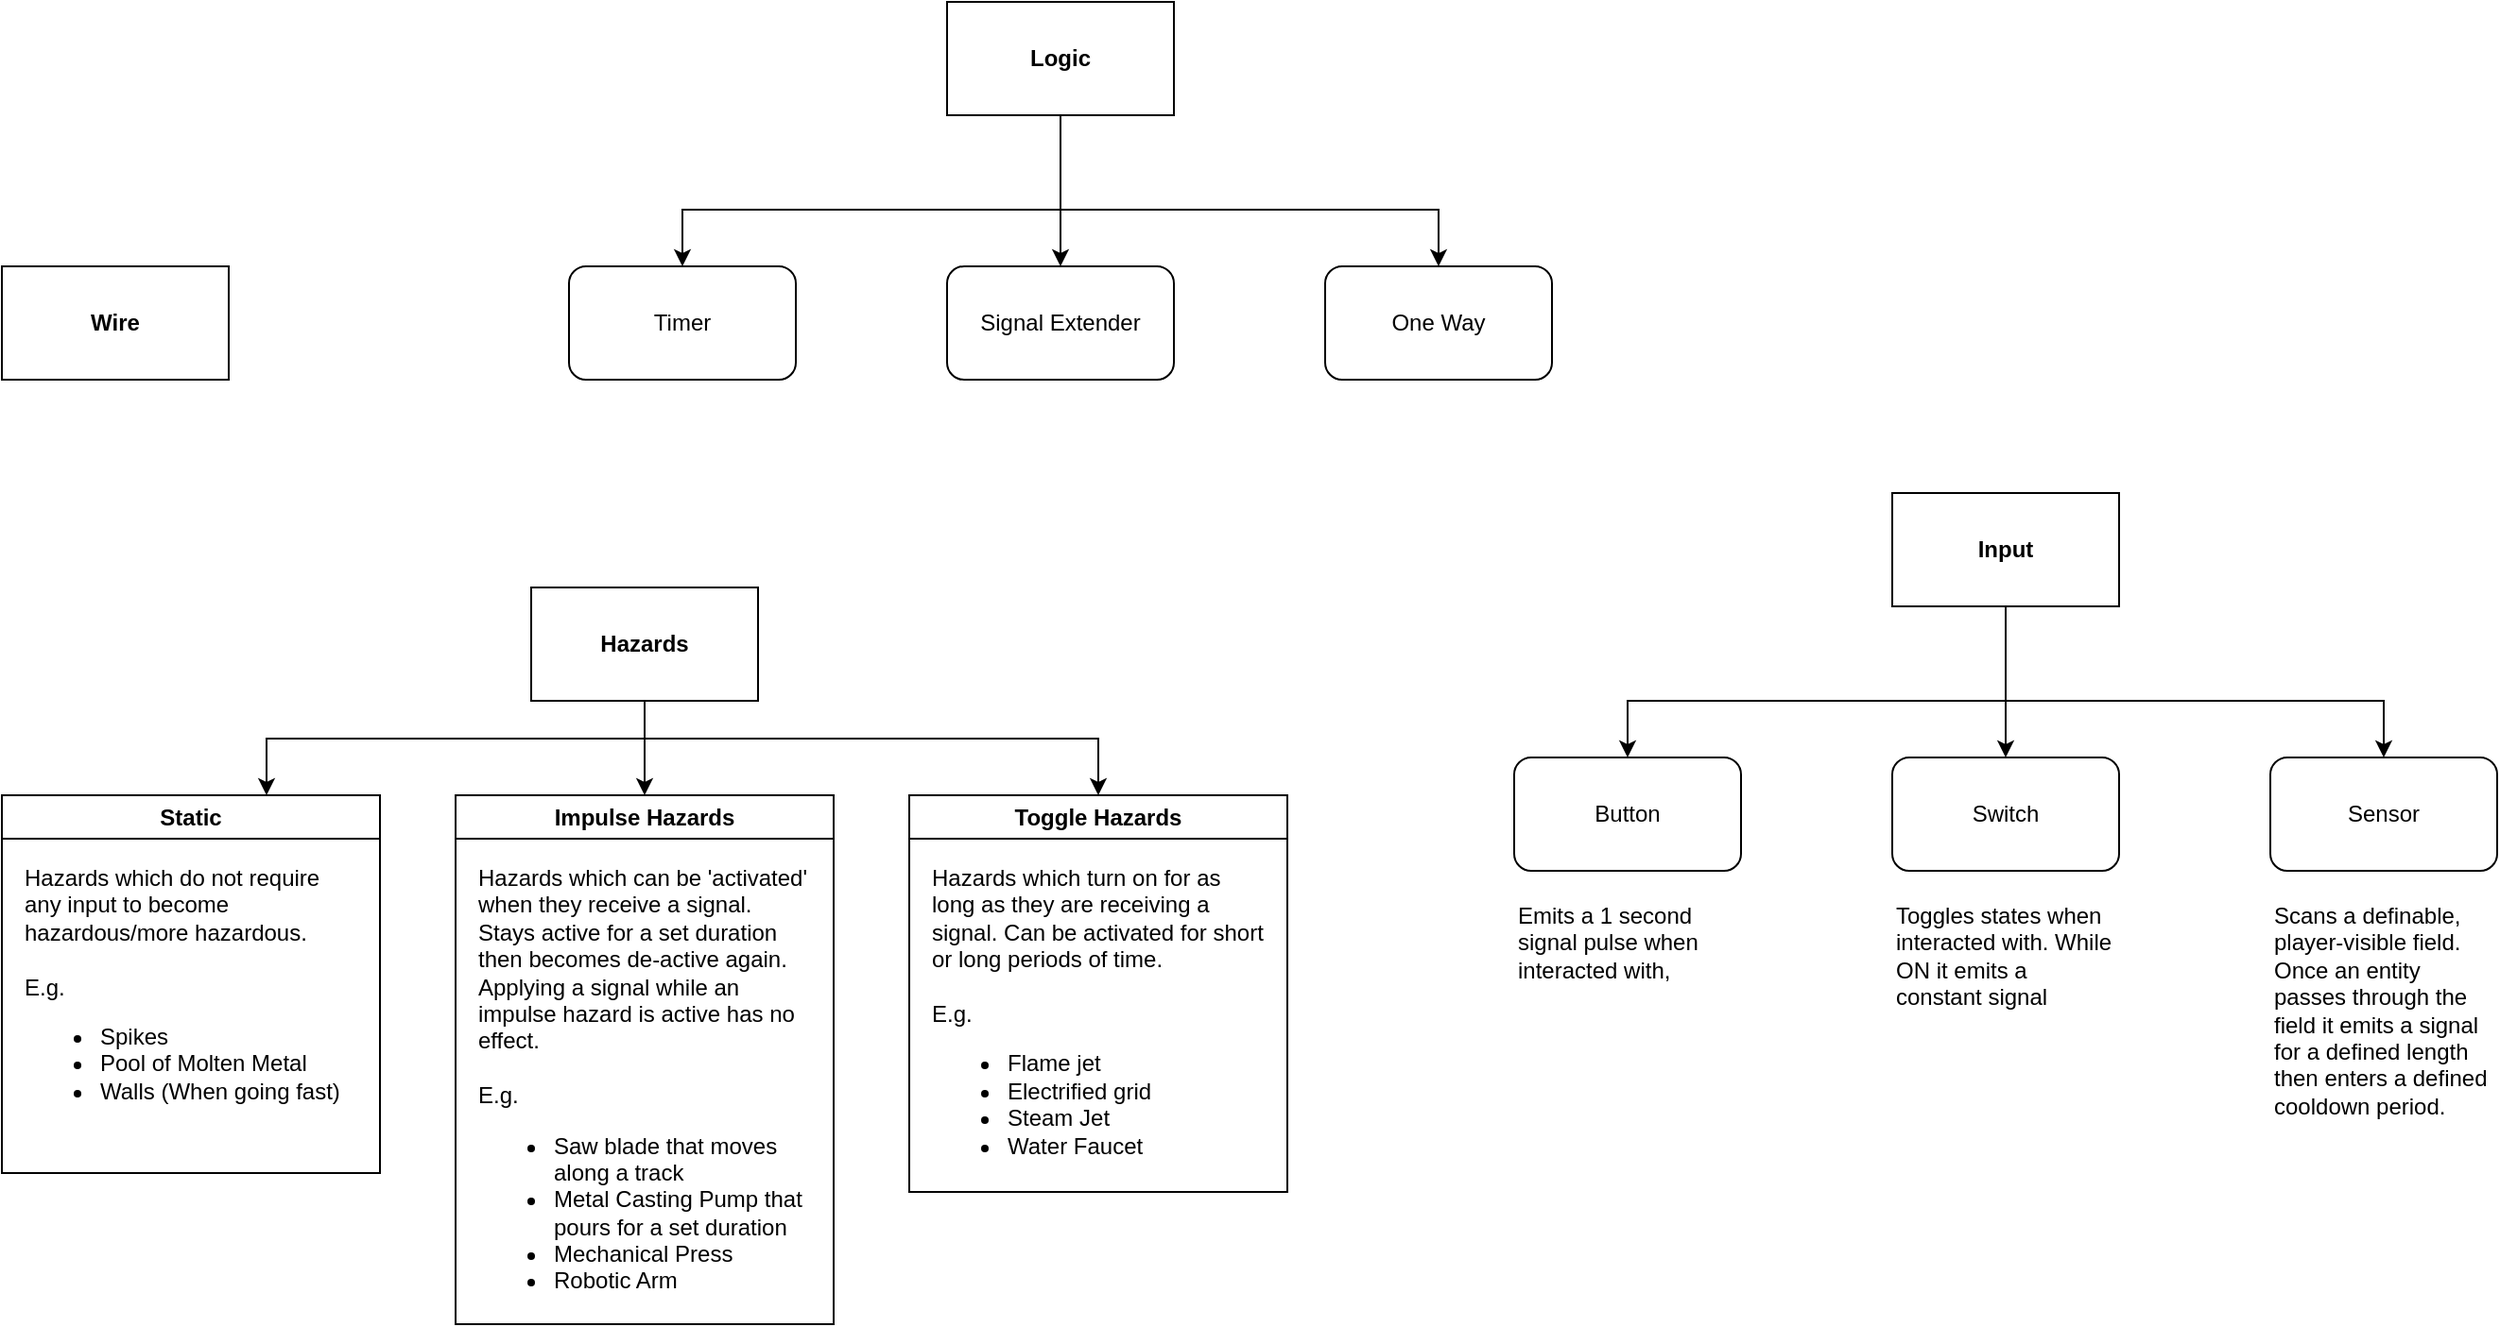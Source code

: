 <mxfile version="22.1.4" type="device">
  <diagram name="Page-1" id="1UsxtKT2FB5aRDTelyCh">
    <mxGraphModel dx="1912" dy="2113" grid="1" gridSize="10" guides="1" tooltips="1" connect="1" arrows="1" fold="1" page="1" pageScale="1" pageWidth="850" pageHeight="1100" math="0" shadow="0">
      <root>
        <mxCell id="0" />
        <mxCell id="1" parent="0" />
        <mxCell id="rXxpzwQUS8wAinzfVAax-24" value="Impulse Hazards" style="swimlane;whiteSpace=wrap;html=1;" vertex="1" parent="1">
          <mxGeometry x="280" y="120" width="200" height="280" as="geometry">
            <mxRectangle x="280" y="120" width="140" height="30" as="alternateBounds" />
          </mxGeometry>
        </mxCell>
        <mxCell id="rXxpzwQUS8wAinzfVAax-37" value="Hazards which can be &#39;activated&#39; when they receive a signal. Stays active for a set duration then becomes de-active again. Applying a signal while an impulse hazard is active has no effect.&amp;nbsp;&lt;br&gt;&lt;br&gt;E.g.&lt;br&gt;&lt;ul&gt;&lt;li&gt;Saw blade that moves along a track&lt;/li&gt;&lt;li&gt;Metal Casting Pump that pours for a set duration&lt;/li&gt;&lt;li&gt;Mechanical Press&lt;/li&gt;&lt;li&gt;Robotic Arm&lt;/li&gt;&lt;/ul&gt;" style="text;html=1;strokeColor=none;fillColor=none;align=left;verticalAlign=top;whiteSpace=wrap;rounded=0;" vertex="1" parent="rXxpzwQUS8wAinzfVAax-24">
          <mxGeometry x="10" y="30" width="180" height="240" as="geometry" />
        </mxCell>
        <mxCell id="rXxpzwQUS8wAinzfVAax-6" style="edgeStyle=orthogonalEdgeStyle;rounded=0;orthogonalLoop=1;jettySize=auto;html=1;entryX=0.5;entryY=0;entryDx=0;entryDy=0;" edge="1" parent="1" source="rXxpzwQUS8wAinzfVAax-5">
          <mxGeometry relative="1" as="geometry">
            <mxPoint x="180" y="120" as="targetPoint" />
            <Array as="points">
              <mxPoint x="380" y="90" />
              <mxPoint x="180" y="90" />
            </Array>
          </mxGeometry>
        </mxCell>
        <mxCell id="rXxpzwQUS8wAinzfVAax-8" style="edgeStyle=orthogonalEdgeStyle;rounded=0;orthogonalLoop=1;jettySize=auto;html=1;entryX=0.5;entryY=0;entryDx=0;entryDy=0;" edge="1" parent="1" source="rXxpzwQUS8wAinzfVAax-5">
          <mxGeometry relative="1" as="geometry">
            <mxPoint x="380" y="120" as="targetPoint" />
          </mxGeometry>
        </mxCell>
        <mxCell id="rXxpzwQUS8wAinzfVAax-30" style="edgeStyle=orthogonalEdgeStyle;rounded=0;orthogonalLoop=1;jettySize=auto;html=1;entryX=0.5;entryY=0;entryDx=0;entryDy=0;" edge="1" parent="1" source="rXxpzwQUS8wAinzfVAax-5" target="rXxpzwQUS8wAinzfVAax-29">
          <mxGeometry relative="1" as="geometry">
            <Array as="points">
              <mxPoint x="380" y="90" />
              <mxPoint x="620" y="90" />
            </Array>
          </mxGeometry>
        </mxCell>
        <mxCell id="rXxpzwQUS8wAinzfVAax-5" value="Hazards" style="rounded=0;whiteSpace=wrap;html=1;fontStyle=1" vertex="1" parent="1">
          <mxGeometry x="320" y="10" width="120" height="60" as="geometry" />
        </mxCell>
        <mxCell id="rXxpzwQUS8wAinzfVAax-9" value="Button" style="rounded=1;whiteSpace=wrap;html=1;" vertex="1" parent="1">
          <mxGeometry x="840" y="100" width="120" height="60" as="geometry" />
        </mxCell>
        <mxCell id="rXxpzwQUS8wAinzfVAax-10" value="Switch" style="rounded=1;whiteSpace=wrap;html=1;" vertex="1" parent="1">
          <mxGeometry x="1040" y="100" width="120" height="60" as="geometry" />
        </mxCell>
        <mxCell id="rXxpzwQUS8wAinzfVAax-11" value="Sensor&lt;br&gt;" style="rounded=1;whiteSpace=wrap;html=1;" vertex="1" parent="1">
          <mxGeometry x="1240" y="100" width="120" height="60" as="geometry" />
        </mxCell>
        <mxCell id="rXxpzwQUS8wAinzfVAax-12" style="edgeStyle=orthogonalEdgeStyle;rounded=0;orthogonalLoop=1;jettySize=auto;html=1;entryX=0.5;entryY=0;entryDx=0;entryDy=0;" edge="1" parent="1" source="rXxpzwQUS8wAinzfVAax-15" target="rXxpzwQUS8wAinzfVAax-9">
          <mxGeometry relative="1" as="geometry">
            <Array as="points">
              <mxPoint x="1100" y="70" />
              <mxPoint x="900" y="70" />
            </Array>
          </mxGeometry>
        </mxCell>
        <mxCell id="rXxpzwQUS8wAinzfVAax-13" style="edgeStyle=orthogonalEdgeStyle;rounded=0;orthogonalLoop=1;jettySize=auto;html=1;entryX=0.5;entryY=0;entryDx=0;entryDy=0;" edge="1" parent="1" source="rXxpzwQUS8wAinzfVAax-15" target="rXxpzwQUS8wAinzfVAax-11">
          <mxGeometry relative="1" as="geometry">
            <Array as="points">
              <mxPoint x="1100" y="70" />
              <mxPoint x="1300" y="70" />
            </Array>
          </mxGeometry>
        </mxCell>
        <mxCell id="rXxpzwQUS8wAinzfVAax-14" style="edgeStyle=orthogonalEdgeStyle;rounded=0;orthogonalLoop=1;jettySize=auto;html=1;entryX=0.5;entryY=0;entryDx=0;entryDy=0;" edge="1" parent="1" source="rXxpzwQUS8wAinzfVAax-15" target="rXxpzwQUS8wAinzfVAax-10">
          <mxGeometry relative="1" as="geometry" />
        </mxCell>
        <mxCell id="rXxpzwQUS8wAinzfVAax-15" value="Input" style="rounded=0;whiteSpace=wrap;html=1;fontStyle=1" vertex="1" parent="1">
          <mxGeometry x="1040" y="-40" width="120" height="60" as="geometry" />
        </mxCell>
        <mxCell id="rXxpzwQUS8wAinzfVAax-16" value="Timer" style="rounded=1;whiteSpace=wrap;html=1;" vertex="1" parent="1">
          <mxGeometry x="340" y="-160" width="120" height="60" as="geometry" />
        </mxCell>
        <mxCell id="rXxpzwQUS8wAinzfVAax-17" value="Signal Extender" style="rounded=1;whiteSpace=wrap;html=1;" vertex="1" parent="1">
          <mxGeometry x="540" y="-160" width="120" height="60" as="geometry" />
        </mxCell>
        <mxCell id="rXxpzwQUS8wAinzfVAax-18" value="One Way" style="rounded=1;whiteSpace=wrap;html=1;" vertex="1" parent="1">
          <mxGeometry x="740" y="-160" width="120" height="60" as="geometry" />
        </mxCell>
        <mxCell id="rXxpzwQUS8wAinzfVAax-19" style="edgeStyle=orthogonalEdgeStyle;rounded=0;orthogonalLoop=1;jettySize=auto;html=1;entryX=0.5;entryY=0;entryDx=0;entryDy=0;" edge="1" parent="1" source="rXxpzwQUS8wAinzfVAax-22" target="rXxpzwQUS8wAinzfVAax-16">
          <mxGeometry relative="1" as="geometry">
            <Array as="points">
              <mxPoint x="600" y="-190" />
              <mxPoint x="400" y="-190" />
            </Array>
          </mxGeometry>
        </mxCell>
        <mxCell id="rXxpzwQUS8wAinzfVAax-20" style="edgeStyle=orthogonalEdgeStyle;rounded=0;orthogonalLoop=1;jettySize=auto;html=1;entryX=0.5;entryY=0;entryDx=0;entryDy=0;" edge="1" parent="1" source="rXxpzwQUS8wAinzfVAax-22" target="rXxpzwQUS8wAinzfVAax-18">
          <mxGeometry relative="1" as="geometry">
            <Array as="points">
              <mxPoint x="600" y="-190" />
              <mxPoint x="800" y="-190" />
            </Array>
          </mxGeometry>
        </mxCell>
        <mxCell id="rXxpzwQUS8wAinzfVAax-21" style="edgeStyle=orthogonalEdgeStyle;rounded=0;orthogonalLoop=1;jettySize=auto;html=1;entryX=0.5;entryY=0;entryDx=0;entryDy=0;" edge="1" parent="1" source="rXxpzwQUS8wAinzfVAax-22" target="rXxpzwQUS8wAinzfVAax-17">
          <mxGeometry relative="1" as="geometry" />
        </mxCell>
        <mxCell id="rXxpzwQUS8wAinzfVAax-22" value="Logic" style="rounded=0;whiteSpace=wrap;html=1;fontStyle=1" vertex="1" parent="1">
          <mxGeometry x="540" y="-300" width="120" height="60" as="geometry" />
        </mxCell>
        <mxCell id="rXxpzwQUS8wAinzfVAax-28" value="Static" style="swimlane;whiteSpace=wrap;html=1;" vertex="1" parent="1">
          <mxGeometry x="40" y="120" width="200" height="200" as="geometry" />
        </mxCell>
        <mxCell id="rXxpzwQUS8wAinzfVAax-35" value="Hazards which do not require any input to become hazardous/more hazardous.&lt;br&gt;&lt;br&gt;E.g.&lt;br&gt;&lt;ul&gt;&lt;li&gt;Spikes&lt;/li&gt;&lt;li&gt;Pool of Molten Metal&lt;/li&gt;&lt;li&gt;Walls (When going fast)&lt;/li&gt;&lt;/ul&gt;" style="text;html=1;strokeColor=none;fillColor=none;align=left;verticalAlign=top;whiteSpace=wrap;rounded=0;" vertex="1" parent="rXxpzwQUS8wAinzfVAax-28">
          <mxGeometry x="10" y="30" width="180" height="160" as="geometry" />
        </mxCell>
        <mxCell id="rXxpzwQUS8wAinzfVAax-29" value="Toggle Hazards" style="swimlane;whiteSpace=wrap;html=1;" vertex="1" parent="1">
          <mxGeometry x="520" y="120" width="200" height="210" as="geometry" />
        </mxCell>
        <mxCell id="rXxpzwQUS8wAinzfVAax-36" value="Hazards which turn on for as long as they are receiving a signal. Can be activated for short or long periods of time.&lt;br&gt;&lt;br&gt;E.g.&lt;br&gt;&lt;ul&gt;&lt;li&gt;Flame jet&lt;/li&gt;&lt;li&gt;Electrified grid&lt;/li&gt;&lt;li&gt;Steam Jet&lt;/li&gt;&lt;li&gt;Water Faucet&lt;/li&gt;&lt;/ul&gt;" style="text;html=1;strokeColor=none;fillColor=none;align=left;verticalAlign=top;whiteSpace=wrap;rounded=0;" vertex="1" parent="rXxpzwQUS8wAinzfVAax-29">
          <mxGeometry x="10" y="30" width="180" height="170" as="geometry" />
        </mxCell>
        <mxCell id="rXxpzwQUS8wAinzfVAax-49" value="Wire" style="rounded=0;whiteSpace=wrap;html=1;fontStyle=1" vertex="1" parent="1">
          <mxGeometry x="40" y="-160" width="120" height="60" as="geometry" />
        </mxCell>
        <mxCell id="rXxpzwQUS8wAinzfVAax-50" value="Emits a 1 second signal pulse when interacted with," style="text;html=1;strokeColor=none;fillColor=none;align=left;verticalAlign=top;whiteSpace=wrap;rounded=0;" vertex="1" parent="1">
          <mxGeometry x="840" y="170" width="120" height="120" as="geometry" />
        </mxCell>
        <mxCell id="rXxpzwQUS8wAinzfVAax-52" value="Toggles states when interacted with. While ON it emits a constant signal" style="text;html=1;strokeColor=none;fillColor=none;align=left;verticalAlign=top;whiteSpace=wrap;rounded=0;" vertex="1" parent="1">
          <mxGeometry x="1040" y="170" width="120" height="120" as="geometry" />
        </mxCell>
        <mxCell id="rXxpzwQUS8wAinzfVAax-53" value="Scans a definable, player-visible field. Once an entity passes through the field it emits a signal for a defined length then enters a defined cooldown period." style="text;html=1;strokeColor=none;fillColor=none;align=left;verticalAlign=top;whiteSpace=wrap;rounded=0;" vertex="1" parent="1">
          <mxGeometry x="1240" y="170" width="120" height="210" as="geometry" />
        </mxCell>
      </root>
    </mxGraphModel>
  </diagram>
</mxfile>
